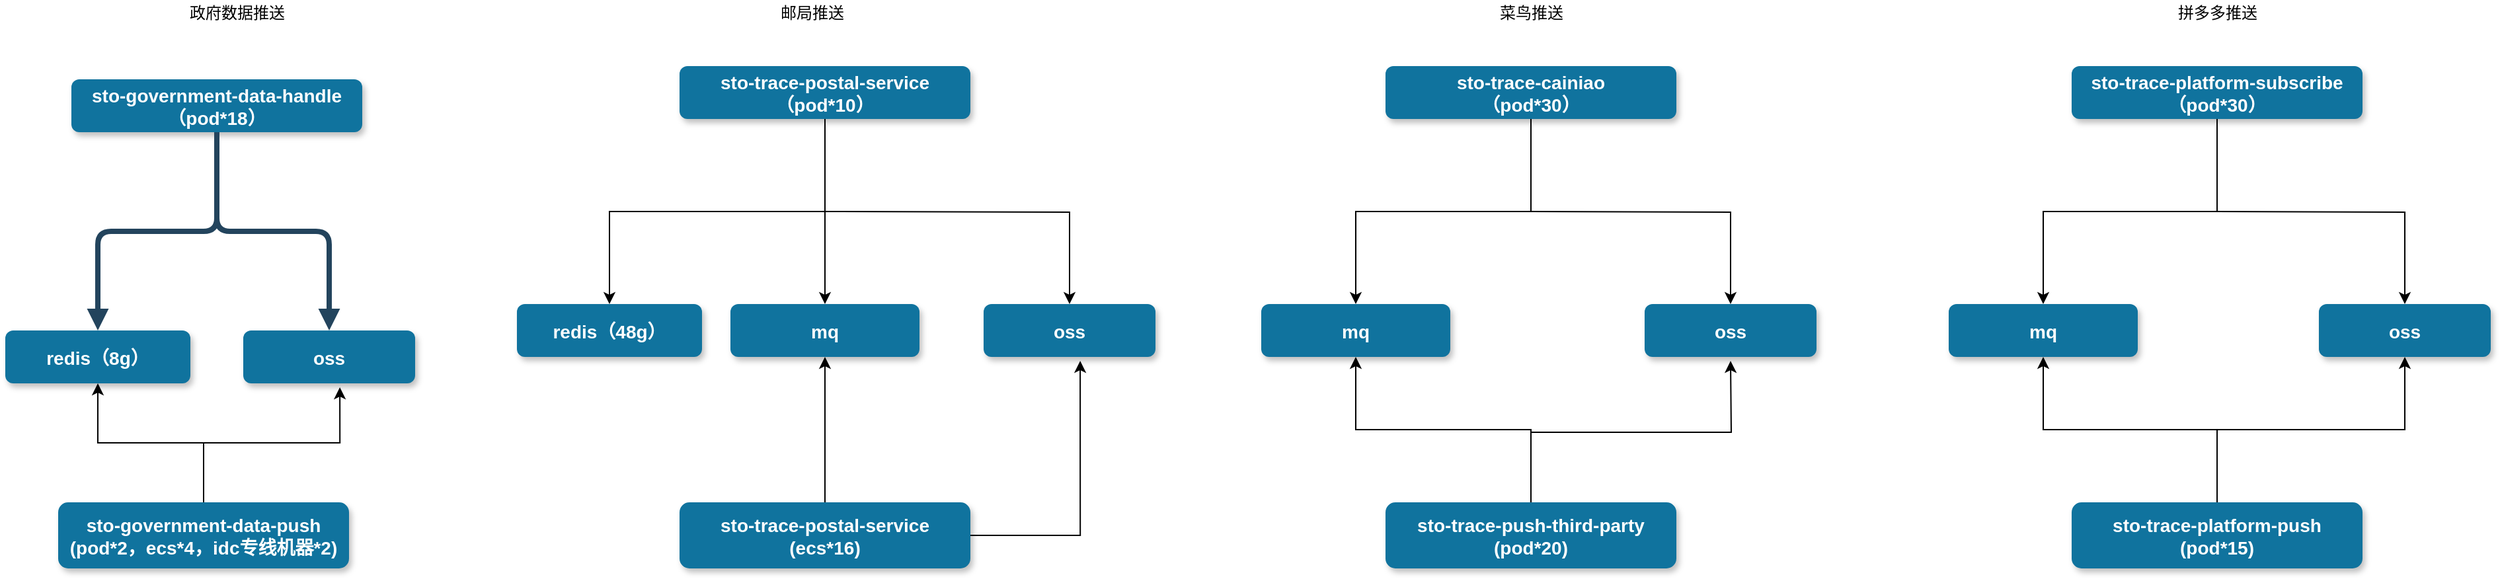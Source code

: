 <mxfile version="13.8.0" type="github">
  <diagram name="Page-1" id="97916047-d0de-89f5-080d-49f4d83e522f">
    <mxGraphModel dx="1422" dy="762" grid="1" gridSize="10" guides="1" tooltips="1" connect="1" arrows="1" fold="1" page="1" pageScale="1.5" pageWidth="1169" pageHeight="827" background="#ffffff" math="0" shadow="0">
      <root>
        <mxCell id="0" />
        <mxCell id="1" parent="0" />
        <mxCell id="o6PUME0kN3w2c6MuNLLT-68" value="" style="edgeStyle=orthogonalEdgeStyle;rounded=0;orthogonalLoop=1;jettySize=auto;html=1;entryX=0.5;entryY=0;entryDx=0;entryDy=0;" edge="1" parent="1" source="2" target="o6PUME0kN3w2c6MuNLLT-67">
          <mxGeometry relative="1" as="geometry" />
        </mxCell>
        <mxCell id="2" value="sto-trace-postal-service&#xa;（pod*10）" style="rounded=1;fillColor=#10739E;strokeColor=none;shadow=1;gradientColor=none;fontStyle=1;fontColor=#FFFFFF;fontSize=14;" parent="1" vertex="1">
          <mxGeometry x="860" y="180" width="220" height="40" as="geometry" />
        </mxCell>
        <mxCell id="3" value="oss" style="rounded=1;fillColor=#10739E;strokeColor=none;shadow=1;gradientColor=none;fontStyle=1;fontColor=#FFFFFF;fontSize=14;" parent="1" vertex="1">
          <mxGeometry x="1090" y="360" width="130" height="40" as="geometry" />
        </mxCell>
        <mxCell id="PI8aZwKPxQTK2stiqgzw-55" value="redis（48g）" style="rounded=1;fillColor=#10739E;strokeColor=none;shadow=1;gradientColor=none;fontStyle=1;fontColor=#FFFFFF;fontSize=14;" parent="1" vertex="1">
          <mxGeometry x="737" y="360" width="140" height="40" as="geometry" />
        </mxCell>
        <mxCell id="PI8aZwKPxQTK2stiqgzw-59" style="edgeStyle=orthogonalEdgeStyle;rounded=0;orthogonalLoop=1;jettySize=auto;html=1;entryX=0.5;entryY=1;entryDx=0;entryDy=0;exitX=0.5;exitY=0;exitDx=0;exitDy=0;" parent="1" source="PI8aZwKPxQTK2stiqgzw-58" target="o6PUME0kN3w2c6MuNLLT-67" edge="1">
          <mxGeometry relative="1" as="geometry" />
        </mxCell>
        <mxCell id="PI8aZwKPxQTK2stiqgzw-60" style="edgeStyle=orthogonalEdgeStyle;rounded=0;orthogonalLoop=1;jettySize=auto;html=1;entryX=0.562;entryY=1.075;entryDx=0;entryDy=0;entryPerimeter=0;" parent="1" source="PI8aZwKPxQTK2stiqgzw-58" target="3" edge="1">
          <mxGeometry relative="1" as="geometry" />
        </mxCell>
        <mxCell id="PI8aZwKPxQTK2stiqgzw-58" value="sto-trace-postal-service&#xa;(ecs*16)" style="rounded=1;fillColor=#10739E;strokeColor=none;shadow=1;gradientColor=none;fontStyle=1;fontColor=#FFFFFF;fontSize=14;" parent="1" vertex="1">
          <mxGeometry x="860" y="510" width="220" height="50" as="geometry" />
        </mxCell>
        <mxCell id="o6PUME0kN3w2c6MuNLLT-39" value="&lt;span style=&quot;color: rgba(0 , 0 , 0 , 0) ; font-family: monospace ; font-size: 0px&quot;&gt;%3CmxGraphModel%3E%3Croot%3E%3CmxCell%20id%3D%220%22%2F%3E%3CmxCell%20id%3D%221%22%20parent%3D%220%22%2F%3E%3CmxCell%20id%3D%222%22%20value%3D%22sto-government-data-handle%26%2310%3B%EF%BC%88pod*18%EF%BC%89%22%20style%3D%22rounded%3D1%3BfillColor%3D%2310739E%3BstrokeColor%3Dnone%3Bshadow%3D1%3BgradientColor%3Dnone%3BfontStyle%3D1%3BfontColor%3D%23FFFFFF%3BfontSize%3D14%3B%22%20vertex%3D%221%22%20parent%3D%221%22%3E%3CmxGeometry%20x%3D%22380%22%20y%3D%22170%22%20width%3D%22220%22%20height%3D%2240%22%20as%3D%22geometry%22%2F%3E%3C%2FmxCell%3E%3CmxCell%20id%3D%223%22%20value%3D%22oss%22%20style%3D%22rounded%3D1%3BfillColor%3D%2310739E%3BstrokeColor%3Dnone%3Bshadow%3D1%3BgradientColor%3Dnone%3BfontStyle%3D1%3BfontColor%3D%23FFFFFF%3BfontSize%3D14%3B%22%20vertex%3D%221%22%20parent%3D%221%22%3E%3CmxGeometry%20x%3D%22510%22%20y%3D%22360%22%20width%3D%22130%22%20height%3D%2240%22%20as%3D%22geometry%22%2F%3E%3C%2FmxCell%3E%3CmxCell%20id%3D%224%22%20value%3D%22%22%20style%3D%22edgeStyle%3DelbowEdgeStyle%3Belbow%3Dvertical%3BstrokeWidth%3D4%3BendArrow%3Dblock%3BendFill%3D1%3BfontStyle%3D1%3BstrokeColor%3D%2323445D%3B%22%20edge%3D%221%22%20source%3D%222%22%20target%3D%223%22%20parent%3D%221%22%3E%3CmxGeometry%20x%3D%2222%22%20y%3D%22165.5%22%20width%3D%22100%22%20height%3D%22100%22%20as%3D%22geometry%22%3E%3CmxPoint%20x%3D%2222%22%20y%3D%22265.5%22%20as%3D%22sourcePoint%22%2F%3E%3CmxPoint%20x%3D%22122%22%20y%3D%22165.5%22%20as%3D%22targetPoint%22%2F%3E%3C%2FmxGeometry%3E%3C%2FmxCell%3E%3CmxCell%20id%3D%225%22%20value%3D%22redis%EF%BC%888g%EF%BC%89%22%20style%3D%22rounded%3D1%3BfillColor%3D%2310739E%3BstrokeColor%3Dnone%3Bshadow%3D1%3BgradientColor%3Dnone%3BfontStyle%3D1%3BfontColor%3D%23FFFFFF%3BfontSize%3D14%3B%22%20vertex%3D%221%22%20parent%3D%221%22%3E%3CmxGeometry%20x%3D%22330%22%20y%3D%22360%22%20width%3D%22140%22%20height%3D%2240%22%20as%3D%22geometry%22%2F%3E%3C%2FmxCell%3E%3CmxCell%20id%3D%226%22%20value%3D%22%22%20style%3D%22edgeStyle%3DelbowEdgeStyle%3Belbow%3Dvertical%3BstrokeWidth%3D4%3BendArrow%3Dblock%3BendFill%3D1%3BfontStyle%3D1%3BstrokeColor%3D%2323445D%3BentryX%3D0.5%3BentryY%3D0%3BentryDx%3D0%3BentryDy%3D0%3BexitX%3D0.5%3BexitY%3D1%3BexitDx%3D0%3BexitDy%3D0%3B%22%20edge%3D%221%22%20source%3D%222%22%20target%3D%225%22%20parent%3D%221%22%3E%3CmxGeometry%20x%3D%2232%22%20y%3D%22175.5%22%20width%3D%22100%22%20height%3D%22100%22%20as%3D%22geometry%22%3E%3CmxPoint%20x%3D%22510%22%20y%3D%22190%22%20as%3D%22sourcePoint%22%2F%3E%3CmxPoint%20x%3D%22590%22%20y%3D%22370%22%20as%3D%22targetPoint%22%2F%3E%3C%2FmxGeometry%3E%3C%2FmxCell%3E%3CmxCell%20id%3D%227%22%20style%3D%22edgeStyle%3DorthogonalEdgeStyle%3Brounded%3D0%3BorthogonalLoop%3D1%3BjettySize%3Dauto%3Bhtml%3D1%3BentryX%3D0.5%3BentryY%3D1%3BentryDx%3D0%3BentryDy%3D0%3BexitX%3D0.5%3BexitY%3D0%3BexitDx%3D0%3BexitDy%3D0%3B%22%20edge%3D%221%22%20source%3D%229%22%20target%3D%225%22%20parent%3D%221%22%3E%3CmxGeometry%20relative%3D%221%22%20as%3D%22geometry%22%2F%3E%3C%2FmxCell%3E%3CmxCell%20id%3D%228%22%20style%3D%22edgeStyle%3DorthogonalEdgeStyle%3Brounded%3D0%3BorthogonalLoop%3D1%3BjettySize%3Dauto%3Bhtml%3D1%3BentryX%3D0.562%3BentryY%3D1.075%3BentryDx%3D0%3BentryDy%3D0%3BentryPerimeter%3D0%3B%22%20edge%3D%221%22%20source%3D%229%22%20target%3D%223%22%20parent%3D%221%22%3E%3CmxGeometry%20relative%3D%221%22%20as%3D%22geometry%22%2F%3E%3C%2FmxCell%3E%3CmxCell%20id%3D%229%22%20value%3D%22sto-government-data-push%26%2310%3B(pod*2%2Cecs*6)%22%20style%3D%22rounded%3D1%3BfillColor%3D%2310739E%3BstrokeColor%3Dnone%3Bshadow%3D1%3BgradientColor%3Dnone%3BfontStyle%3D1%3BfontColor%3D%23FFFFFF%3BfontSize%3D14%3B%22%20vertex%3D%221%22%20parent%3D%221%22%3E%3CmxGeometry%20x%3D%22370%22%20y%3D%22490%22%20width%3D%22220%22%20height%3D%2250%22%20as%3D%22geometry%22%2F%3E%3C%2FmxCell%3E%3CmxCell%20id%3D%2210%22%20value%3D%22%E6%94%BF%E5%BA%9C%E6%95%B0%E6%8D%AE%E6%8E%A8%E9%80%81%22%20style%3D%22rounded%3D0%3BwhiteSpace%3Dwrap%3Bhtml%3D1%3B%22%20vertex%3D%221%22%20parent%3D%221%22%3E%3CmxGeometry%20x%3D%22440%22%20y%3D%2290%22%20width%3D%22120%22%20height%3D%2260%22%20as%3D%22geometry%22%2F%3E%3C%2FmxCell%3E%3C%2Froot%3E%3C%2FmxGraphModel%3E&lt;/span&gt;" style="text;html=1;align=center;verticalAlign=middle;resizable=0;points=[];autosize=1;" vertex="1" parent="1">
          <mxGeometry x="870" y="180" width="20" height="20" as="geometry" />
        </mxCell>
        <mxCell id="o6PUME0kN3w2c6MuNLLT-40" value="政府数据推送" style="text;html=1;align=center;verticalAlign=middle;resizable=0;points=[];autosize=1;" vertex="1" parent="1">
          <mxGeometry x="480" y="130" width="90" height="20" as="geometry" />
        </mxCell>
        <mxCell id="o6PUME0kN3w2c6MuNLLT-41" value="&lt;span style=&quot;color: rgba(0 , 0 , 0 , 0) ; font-family: monospace ; font-size: 0px&quot;&gt;%3CmxGraphModel%3E%3Croot%3E%3CmxCell%20id%3D%220%22%2F%3E%3CmxCell%20id%3D%221%22%20parent%3D%220%22%2F%3E%3CmxCell%20id%3D%222%22%20value%3D%22sto-government-data-handle%26%2310%3B%EF%BC%88pod*18%EF%BC%89%22%20style%3D%22rounded%3D1%3BfillColor%3D%2310739E%3BstrokeColor%3Dnone%3Bshadow%3D1%3BgradientColor%3Dnone%3BfontStyle%3D1%3BfontColor%3D%23FFFFFF%3BfontSize%3D14%3B%22%20vertex%3D%221%22%20parent%3D%221%22%3E%3CmxGeometry%20x%3D%22380%22%20y%3D%22170%22%20width%3D%22220%22%20height%3D%2240%22%20as%3D%22geometry%22%2F%3E%3C%2FmxCell%3E%3CmxCell%20id%3D%223%22%20value%3D%22oss%22%20style%3D%22rounded%3D1%3BfillColor%3D%2310739E%3BstrokeColor%3Dnone%3Bshadow%3D1%3BgradientColor%3Dnone%3BfontStyle%3D1%3BfontColor%3D%23FFFFFF%3BfontSize%3D14%3B%22%20vertex%3D%221%22%20parent%3D%221%22%3E%3CmxGeometry%20x%3D%22510%22%20y%3D%22360%22%20width%3D%22130%22%20height%3D%2240%22%20as%3D%22geometry%22%2F%3E%3C%2FmxCell%3E%3CmxCell%20id%3D%224%22%20value%3D%22%22%20style%3D%22edgeStyle%3DelbowEdgeStyle%3Belbow%3Dvertical%3BstrokeWidth%3D4%3BendArrow%3Dblock%3BendFill%3D1%3BfontStyle%3D1%3BstrokeColor%3D%2323445D%3B%22%20edge%3D%221%22%20source%3D%222%22%20target%3D%223%22%20parent%3D%221%22%3E%3CmxGeometry%20x%3D%2222%22%20y%3D%22165.5%22%20width%3D%22100%22%20height%3D%22100%22%20as%3D%22geometry%22%3E%3CmxPoint%20x%3D%2222%22%20y%3D%22265.5%22%20as%3D%22sourcePoint%22%2F%3E%3CmxPoint%20x%3D%22122%22%20y%3D%22165.5%22%20as%3D%22targetPoint%22%2F%3E%3C%2FmxGeometry%3E%3C%2FmxCell%3E%3CmxCell%20id%3D%225%22%20value%3D%22redis%EF%BC%888g%EF%BC%89%22%20style%3D%22rounded%3D1%3BfillColor%3D%2310739E%3BstrokeColor%3Dnone%3Bshadow%3D1%3BgradientColor%3Dnone%3BfontStyle%3D1%3BfontColor%3D%23FFFFFF%3BfontSize%3D14%3B%22%20vertex%3D%221%22%20parent%3D%221%22%3E%3CmxGeometry%20x%3D%22330%22%20y%3D%22360%22%20width%3D%22140%22%20height%3D%2240%22%20as%3D%22geometry%22%2F%3E%3C%2FmxCell%3E%3CmxCell%20id%3D%226%22%20value%3D%22%22%20style%3D%22edgeStyle%3DelbowEdgeStyle%3Belbow%3Dvertical%3BstrokeWidth%3D4%3BendArrow%3Dblock%3BendFill%3D1%3BfontStyle%3D1%3BstrokeColor%3D%2323445D%3BentryX%3D0.5%3BentryY%3D0%3BentryDx%3D0%3BentryDy%3D0%3BexitX%3D0.5%3BexitY%3D1%3BexitDx%3D0%3BexitDy%3D0%3B%22%20edge%3D%221%22%20source%3D%222%22%20target%3D%225%22%20parent%3D%221%22%3E%3CmxGeometry%20x%3D%2232%22%20y%3D%22175.5%22%20width%3D%22100%22%20height%3D%22100%22%20as%3D%22geometry%22%3E%3CmxPoint%20x%3D%22510%22%20y%3D%22190%22%20as%3D%22sourcePoint%22%2F%3E%3CmxPoint%20x%3D%22590%22%20y%3D%22370%22%20as%3D%22targetPoint%22%2F%3E%3C%2FmxGeometry%3E%3C%2FmxCell%3E%3CmxCell%20id%3D%227%22%20style%3D%22edgeStyle%3DorthogonalEdgeStyle%3Brounded%3D0%3BorthogonalLoop%3D1%3BjettySize%3Dauto%3Bhtml%3D1%3BentryX%3D0.5%3BentryY%3D1%3BentryDx%3D0%3BentryDy%3D0%3BexitX%3D0.5%3BexitY%3D0%3BexitDx%3D0%3BexitDy%3D0%3B%22%20edge%3D%221%22%20source%3D%229%22%20target%3D%225%22%20parent%3D%221%22%3E%3CmxGeometry%20relative%3D%221%22%20as%3D%22geometry%22%2F%3E%3C%2FmxCell%3E%3CmxCell%20id%3D%228%22%20style%3D%22edgeStyle%3DorthogonalEdgeStyle%3Brounded%3D0%3BorthogonalLoop%3D1%3BjettySize%3Dauto%3Bhtml%3D1%3BentryX%3D0.562%3BentryY%3D1.075%3BentryDx%3D0%3BentryDy%3D0%3BentryPerimeter%3D0%3B%22%20edge%3D%221%22%20source%3D%229%22%20target%3D%223%22%20parent%3D%221%22%3E%3CmxGeometry%20relative%3D%221%22%20as%3D%22geometry%22%2F%3E%3C%2FmxCell%3E%3CmxCell%20id%3D%229%22%20value%3D%22sto-government-data-push%26%2310%3B(pod*2%2Cecs*6)%22%20style%3D%22rounded%3D1%3BfillColor%3D%2310739E%3BstrokeColor%3Dnone%3Bshadow%3D1%3BgradientColor%3Dnone%3BfontStyle%3D1%3BfontColor%3D%23FFFFFF%3BfontSize%3D14%3B%22%20vertex%3D%221%22%20parent%3D%221%22%3E%3CmxGeometry%20x%3D%22370%22%20y%3D%22490%22%20width%3D%22220%22%20height%3D%2250%22%20as%3D%22geometry%22%2F%3E%3C%2FmxCell%3E%3CmxCell%20id%3D%2210%22%20value%3D%22%E6%94%BF%E5%BA%9C%E6%95%B0%E6%8D%AE%E6%8E%A8%E9%80%81%22%20style%3D%22rounded%3D0%3BwhiteSpace%3Dwrap%3Bhtml%3D1%3B%22%20vertex%3D%221%22%20parent%3D%221%22%3E%3CmxGeometry%20x%3D%22440%22%20y%3D%2290%22%20width%3D%22120%22%20height%3D%2260%22%20as%3D%22geometry%22%2F%3E%3C%2FmxCell%3E%3C%2Froot%3E%3C%2FmxGraphModel%3E&lt;/span&gt;" style="text;html=1;align=center;verticalAlign=middle;resizable=0;points=[];autosize=1;" vertex="1" parent="1">
          <mxGeometry x="970" y="220" width="20" height="20" as="geometry" />
        </mxCell>
        <mxCell id="o6PUME0kN3w2c6MuNLLT-51" value="sto-government-data-handle&#xa;（pod*18）" style="rounded=1;fillColor=#10739E;strokeColor=none;shadow=1;gradientColor=none;fontStyle=1;fontColor=#FFFFFF;fontSize=14;" vertex="1" parent="1">
          <mxGeometry x="400" y="190" width="220" height="40" as="geometry" />
        </mxCell>
        <mxCell id="o6PUME0kN3w2c6MuNLLT-52" value="oss" style="rounded=1;fillColor=#10739E;strokeColor=none;shadow=1;gradientColor=none;fontStyle=1;fontColor=#FFFFFF;fontSize=14;" vertex="1" parent="1">
          <mxGeometry x="530" y="380" width="130" height="40" as="geometry" />
        </mxCell>
        <mxCell id="o6PUME0kN3w2c6MuNLLT-53" value="" style="edgeStyle=elbowEdgeStyle;elbow=vertical;strokeWidth=4;endArrow=block;endFill=1;fontStyle=1;strokeColor=#23445D;" edge="1" parent="1" source="o6PUME0kN3w2c6MuNLLT-51" target="o6PUME0kN3w2c6MuNLLT-52">
          <mxGeometry x="42" y="185.5" width="100" height="100" as="geometry">
            <mxPoint x="42" y="285.5" as="sourcePoint" />
            <mxPoint x="142" y="185.5" as="targetPoint" />
          </mxGeometry>
        </mxCell>
        <mxCell id="o6PUME0kN3w2c6MuNLLT-54" value="redis（8g）" style="rounded=1;fillColor=#10739E;strokeColor=none;shadow=1;gradientColor=none;fontStyle=1;fontColor=#FFFFFF;fontSize=14;" vertex="1" parent="1">
          <mxGeometry x="350" y="380" width="140" height="40" as="geometry" />
        </mxCell>
        <mxCell id="o6PUME0kN3w2c6MuNLLT-55" value="" style="edgeStyle=elbowEdgeStyle;elbow=vertical;strokeWidth=4;endArrow=block;endFill=1;fontStyle=1;strokeColor=#23445D;entryX=0.5;entryY=0;entryDx=0;entryDy=0;exitX=0.5;exitY=1;exitDx=0;exitDy=0;" edge="1" parent="1" source="o6PUME0kN3w2c6MuNLLT-51" target="o6PUME0kN3w2c6MuNLLT-54">
          <mxGeometry x="52" y="195.5" width="100" height="100" as="geometry">
            <mxPoint x="530" y="210" as="sourcePoint" />
            <mxPoint x="610" y="390" as="targetPoint" />
          </mxGeometry>
        </mxCell>
        <mxCell id="o6PUME0kN3w2c6MuNLLT-56" style="edgeStyle=orthogonalEdgeStyle;rounded=0;orthogonalLoop=1;jettySize=auto;html=1;entryX=0.5;entryY=1;entryDx=0;entryDy=0;exitX=0.5;exitY=0;exitDx=0;exitDy=0;" edge="1" parent="1" source="o6PUME0kN3w2c6MuNLLT-58" target="o6PUME0kN3w2c6MuNLLT-54">
          <mxGeometry relative="1" as="geometry" />
        </mxCell>
        <mxCell id="o6PUME0kN3w2c6MuNLLT-57" style="edgeStyle=orthogonalEdgeStyle;rounded=0;orthogonalLoop=1;jettySize=auto;html=1;entryX=0.562;entryY=1.075;entryDx=0;entryDy=0;entryPerimeter=0;" edge="1" parent="1" source="o6PUME0kN3w2c6MuNLLT-58" target="o6PUME0kN3w2c6MuNLLT-52">
          <mxGeometry relative="1" as="geometry" />
        </mxCell>
        <mxCell id="o6PUME0kN3w2c6MuNLLT-58" value="sto-government-data-push&#xa;(pod*2，ecs*4，idc专线机器*2)" style="rounded=1;fillColor=#10739E;strokeColor=none;shadow=1;gradientColor=none;fontStyle=1;fontColor=#FFFFFF;fontSize=14;" vertex="1" parent="1">
          <mxGeometry x="390" y="510" width="220" height="50" as="geometry" />
        </mxCell>
        <mxCell id="o6PUME0kN3w2c6MuNLLT-61" value="&lt;span style=&quot;color: rgba(0 , 0 , 0 , 0) ; font-family: monospace ; font-size: 0px&quot;&gt;%3CmxGraphModel%3E%3Croot%3E%3CmxCell%20id%3D%220%22%2F%3E%3CmxCell%20id%3D%221%22%20parent%3D%220%22%2F%3E%3CmxCell%20id%3D%222%22%20value%3D%22%E6%94%BF%E5%BA%9C%E6%95%B0%E6%8D%AE%E6%8E%A8%E9%80%81%22%20style%3D%22text%3Bhtml%3D1%3Balign%3Dcenter%3BverticalAlign%3Dmiddle%3Bresizable%3D0%3Bpoints%3D%5B%5D%3Bautosize%3D1%3B%22%20vertex%3D%221%22%20parent%3D%221%22%3E%3CmxGeometry%20x%3D%22915%22%20y%3D%22130%22%20width%3D%2290%22%20height%3D%2220%22%20as%3D%22geometry%22%2F%3E%3C%2FmxCell%3E%3C%2Froot%3E%3C%2FmxGraphModel%3E&lt;/span&gt;" style="text;html=1;align=center;verticalAlign=middle;resizable=0;points=[];autosize=1;" vertex="1" parent="1">
          <mxGeometry x="460" y="140" width="20" height="20" as="geometry" />
        </mxCell>
        <mxCell id="o6PUME0kN3w2c6MuNLLT-62" value="邮局推送" style="text;html=1;align=center;verticalAlign=middle;resizable=0;points=[];autosize=1;" vertex="1" parent="1">
          <mxGeometry x="930" y="130" width="60" height="20" as="geometry" />
        </mxCell>
        <mxCell id="o6PUME0kN3w2c6MuNLLT-67" value="mq" style="rounded=1;fillColor=#10739E;strokeColor=none;shadow=1;gradientColor=none;fontStyle=1;fontColor=#FFFFFF;fontSize=14;" vertex="1" parent="1">
          <mxGeometry x="898.5" y="360" width="143" height="40" as="geometry" />
        </mxCell>
        <mxCell id="o6PUME0kN3w2c6MuNLLT-70" value="" style="edgeStyle=orthogonalEdgeStyle;rounded=0;orthogonalLoop=1;jettySize=auto;html=1;entryX=0.5;entryY=0;entryDx=0;entryDy=0;exitX=0.5;exitY=1;exitDx=0;exitDy=0;" edge="1" parent="1" source="2" target="PI8aZwKPxQTK2stiqgzw-55">
          <mxGeometry relative="1" as="geometry">
            <mxPoint x="980" y="230" as="sourcePoint" />
            <mxPoint x="815.5" y="370" as="targetPoint" />
          </mxGeometry>
        </mxCell>
        <mxCell id="o6PUME0kN3w2c6MuNLLT-71" value="" style="edgeStyle=orthogonalEdgeStyle;rounded=0;orthogonalLoop=1;jettySize=auto;html=1;entryX=0.5;entryY=0;entryDx=0;entryDy=0;" edge="1" parent="1" target="3">
          <mxGeometry relative="1" as="geometry">
            <mxPoint x="970" y="290" as="sourcePoint" />
            <mxPoint x="825.5" y="380" as="targetPoint" />
          </mxGeometry>
        </mxCell>
        <mxCell id="o6PUME0kN3w2c6MuNLLT-73" value="" style="edgeStyle=orthogonalEdgeStyle;rounded=0;orthogonalLoop=1;jettySize=auto;html=1;entryX=0.5;entryY=0;entryDx=0;entryDy=0;" edge="1" parent="1" source="o6PUME0kN3w2c6MuNLLT-74" target="o6PUME0kN3w2c6MuNLLT-83">
          <mxGeometry relative="1" as="geometry" />
        </mxCell>
        <mxCell id="o6PUME0kN3w2c6MuNLLT-74" value="sto-trace-cainiao&#xa;（pod*30）" style="rounded=1;fillColor=#10739E;strokeColor=none;shadow=1;gradientColor=none;fontStyle=1;fontColor=#FFFFFF;fontSize=14;" vertex="1" parent="1">
          <mxGeometry x="1394" y="180" width="220" height="40" as="geometry" />
        </mxCell>
        <mxCell id="o6PUME0kN3w2c6MuNLLT-75" value="oss" style="rounded=1;fillColor=#10739E;strokeColor=none;shadow=1;gradientColor=none;fontStyle=1;fontColor=#FFFFFF;fontSize=14;" vertex="1" parent="1">
          <mxGeometry x="1590" y="360" width="130" height="40" as="geometry" />
        </mxCell>
        <mxCell id="o6PUME0kN3w2c6MuNLLT-77" style="edgeStyle=orthogonalEdgeStyle;rounded=0;orthogonalLoop=1;jettySize=auto;html=1;entryX=0.5;entryY=1;entryDx=0;entryDy=0;exitX=0.5;exitY=0;exitDx=0;exitDy=0;" edge="1" parent="1" source="o6PUME0kN3w2c6MuNLLT-79" target="o6PUME0kN3w2c6MuNLLT-83">
          <mxGeometry relative="1" as="geometry" />
        </mxCell>
        <mxCell id="o6PUME0kN3w2c6MuNLLT-78" style="edgeStyle=orthogonalEdgeStyle;rounded=0;orthogonalLoop=1;jettySize=auto;html=1;exitX=0.5;exitY=0;exitDx=0;exitDy=0;" edge="1" parent="1" source="o6PUME0kN3w2c6MuNLLT-79">
          <mxGeometry relative="1" as="geometry">
            <mxPoint x="1655" y="403" as="targetPoint" />
          </mxGeometry>
        </mxCell>
        <mxCell id="o6PUME0kN3w2c6MuNLLT-79" value="sto-trace-push-third-party&#xa;(pod*20)" style="rounded=1;fillColor=#10739E;strokeColor=none;shadow=1;gradientColor=none;fontStyle=1;fontColor=#FFFFFF;fontSize=14;" vertex="1" parent="1">
          <mxGeometry x="1394" y="510" width="220" height="50" as="geometry" />
        </mxCell>
        <mxCell id="o6PUME0kN3w2c6MuNLLT-80" value="&lt;span style=&quot;color: rgba(0 , 0 , 0 , 0) ; font-family: monospace ; font-size: 0px&quot;&gt;%3CmxGraphModel%3E%3Croot%3E%3CmxCell%20id%3D%220%22%2F%3E%3CmxCell%20id%3D%221%22%20parent%3D%220%22%2F%3E%3CmxCell%20id%3D%222%22%20value%3D%22sto-government-data-handle%26%2310%3B%EF%BC%88pod*18%EF%BC%89%22%20style%3D%22rounded%3D1%3BfillColor%3D%2310739E%3BstrokeColor%3Dnone%3Bshadow%3D1%3BgradientColor%3Dnone%3BfontStyle%3D1%3BfontColor%3D%23FFFFFF%3BfontSize%3D14%3B%22%20vertex%3D%221%22%20parent%3D%221%22%3E%3CmxGeometry%20x%3D%22380%22%20y%3D%22170%22%20width%3D%22220%22%20height%3D%2240%22%20as%3D%22geometry%22%2F%3E%3C%2FmxCell%3E%3CmxCell%20id%3D%223%22%20value%3D%22oss%22%20style%3D%22rounded%3D1%3BfillColor%3D%2310739E%3BstrokeColor%3Dnone%3Bshadow%3D1%3BgradientColor%3Dnone%3BfontStyle%3D1%3BfontColor%3D%23FFFFFF%3BfontSize%3D14%3B%22%20vertex%3D%221%22%20parent%3D%221%22%3E%3CmxGeometry%20x%3D%22510%22%20y%3D%22360%22%20width%3D%22130%22%20height%3D%2240%22%20as%3D%22geometry%22%2F%3E%3C%2FmxCell%3E%3CmxCell%20id%3D%224%22%20value%3D%22%22%20style%3D%22edgeStyle%3DelbowEdgeStyle%3Belbow%3Dvertical%3BstrokeWidth%3D4%3BendArrow%3Dblock%3BendFill%3D1%3BfontStyle%3D1%3BstrokeColor%3D%2323445D%3B%22%20edge%3D%221%22%20source%3D%222%22%20target%3D%223%22%20parent%3D%221%22%3E%3CmxGeometry%20x%3D%2222%22%20y%3D%22165.5%22%20width%3D%22100%22%20height%3D%22100%22%20as%3D%22geometry%22%3E%3CmxPoint%20x%3D%2222%22%20y%3D%22265.5%22%20as%3D%22sourcePoint%22%2F%3E%3CmxPoint%20x%3D%22122%22%20y%3D%22165.5%22%20as%3D%22targetPoint%22%2F%3E%3C%2FmxGeometry%3E%3C%2FmxCell%3E%3CmxCell%20id%3D%225%22%20value%3D%22redis%EF%BC%888g%EF%BC%89%22%20style%3D%22rounded%3D1%3BfillColor%3D%2310739E%3BstrokeColor%3Dnone%3Bshadow%3D1%3BgradientColor%3Dnone%3BfontStyle%3D1%3BfontColor%3D%23FFFFFF%3BfontSize%3D14%3B%22%20vertex%3D%221%22%20parent%3D%221%22%3E%3CmxGeometry%20x%3D%22330%22%20y%3D%22360%22%20width%3D%22140%22%20height%3D%2240%22%20as%3D%22geometry%22%2F%3E%3C%2FmxCell%3E%3CmxCell%20id%3D%226%22%20value%3D%22%22%20style%3D%22edgeStyle%3DelbowEdgeStyle%3Belbow%3Dvertical%3BstrokeWidth%3D4%3BendArrow%3Dblock%3BendFill%3D1%3BfontStyle%3D1%3BstrokeColor%3D%2323445D%3BentryX%3D0.5%3BentryY%3D0%3BentryDx%3D0%3BentryDy%3D0%3BexitX%3D0.5%3BexitY%3D1%3BexitDx%3D0%3BexitDy%3D0%3B%22%20edge%3D%221%22%20source%3D%222%22%20target%3D%225%22%20parent%3D%221%22%3E%3CmxGeometry%20x%3D%2232%22%20y%3D%22175.5%22%20width%3D%22100%22%20height%3D%22100%22%20as%3D%22geometry%22%3E%3CmxPoint%20x%3D%22510%22%20y%3D%22190%22%20as%3D%22sourcePoint%22%2F%3E%3CmxPoint%20x%3D%22590%22%20y%3D%22370%22%20as%3D%22targetPoint%22%2F%3E%3C%2FmxGeometry%3E%3C%2FmxCell%3E%3CmxCell%20id%3D%227%22%20style%3D%22edgeStyle%3DorthogonalEdgeStyle%3Brounded%3D0%3BorthogonalLoop%3D1%3BjettySize%3Dauto%3Bhtml%3D1%3BentryX%3D0.5%3BentryY%3D1%3BentryDx%3D0%3BentryDy%3D0%3BexitX%3D0.5%3BexitY%3D0%3BexitDx%3D0%3BexitDy%3D0%3B%22%20edge%3D%221%22%20source%3D%229%22%20target%3D%225%22%20parent%3D%221%22%3E%3CmxGeometry%20relative%3D%221%22%20as%3D%22geometry%22%2F%3E%3C%2FmxCell%3E%3CmxCell%20id%3D%228%22%20style%3D%22edgeStyle%3DorthogonalEdgeStyle%3Brounded%3D0%3BorthogonalLoop%3D1%3BjettySize%3Dauto%3Bhtml%3D1%3BentryX%3D0.562%3BentryY%3D1.075%3BentryDx%3D0%3BentryDy%3D0%3BentryPerimeter%3D0%3B%22%20edge%3D%221%22%20source%3D%229%22%20target%3D%223%22%20parent%3D%221%22%3E%3CmxGeometry%20relative%3D%221%22%20as%3D%22geometry%22%2F%3E%3C%2FmxCell%3E%3CmxCell%20id%3D%229%22%20value%3D%22sto-government-data-push%26%2310%3B(pod*2%2Cecs*6)%22%20style%3D%22rounded%3D1%3BfillColor%3D%2310739E%3BstrokeColor%3Dnone%3Bshadow%3D1%3BgradientColor%3Dnone%3BfontStyle%3D1%3BfontColor%3D%23FFFFFF%3BfontSize%3D14%3B%22%20vertex%3D%221%22%20parent%3D%221%22%3E%3CmxGeometry%20x%3D%22370%22%20y%3D%22490%22%20width%3D%22220%22%20height%3D%2250%22%20as%3D%22geometry%22%2F%3E%3C%2FmxCell%3E%3CmxCell%20id%3D%2210%22%20value%3D%22%E6%94%BF%E5%BA%9C%E6%95%B0%E6%8D%AE%E6%8E%A8%E9%80%81%22%20style%3D%22rounded%3D0%3BwhiteSpace%3Dwrap%3Bhtml%3D1%3B%22%20vertex%3D%221%22%20parent%3D%221%22%3E%3CmxGeometry%20x%3D%22440%22%20y%3D%2290%22%20width%3D%22120%22%20height%3D%2260%22%20as%3D%22geometry%22%2F%3E%3C%2FmxCell%3E%3C%2Froot%3E%3C%2FmxGraphModel%3E&lt;/span&gt;" style="text;html=1;align=center;verticalAlign=middle;resizable=0;points=[];autosize=1;" vertex="1" parent="1">
          <mxGeometry x="1404" y="180" width="20" height="20" as="geometry" />
        </mxCell>
        <mxCell id="o6PUME0kN3w2c6MuNLLT-81" value="&lt;span style=&quot;color: rgba(0 , 0 , 0 , 0) ; font-family: monospace ; font-size: 0px&quot;&gt;%3CmxGraphModel%3E%3Croot%3E%3CmxCell%20id%3D%220%22%2F%3E%3CmxCell%20id%3D%221%22%20parent%3D%220%22%2F%3E%3CmxCell%20id%3D%222%22%20value%3D%22sto-government-data-handle%26%2310%3B%EF%BC%88pod*18%EF%BC%89%22%20style%3D%22rounded%3D1%3BfillColor%3D%2310739E%3BstrokeColor%3Dnone%3Bshadow%3D1%3BgradientColor%3Dnone%3BfontStyle%3D1%3BfontColor%3D%23FFFFFF%3BfontSize%3D14%3B%22%20vertex%3D%221%22%20parent%3D%221%22%3E%3CmxGeometry%20x%3D%22380%22%20y%3D%22170%22%20width%3D%22220%22%20height%3D%2240%22%20as%3D%22geometry%22%2F%3E%3C%2FmxCell%3E%3CmxCell%20id%3D%223%22%20value%3D%22oss%22%20style%3D%22rounded%3D1%3BfillColor%3D%2310739E%3BstrokeColor%3Dnone%3Bshadow%3D1%3BgradientColor%3Dnone%3BfontStyle%3D1%3BfontColor%3D%23FFFFFF%3BfontSize%3D14%3B%22%20vertex%3D%221%22%20parent%3D%221%22%3E%3CmxGeometry%20x%3D%22510%22%20y%3D%22360%22%20width%3D%22130%22%20height%3D%2240%22%20as%3D%22geometry%22%2F%3E%3C%2FmxCell%3E%3CmxCell%20id%3D%224%22%20value%3D%22%22%20style%3D%22edgeStyle%3DelbowEdgeStyle%3Belbow%3Dvertical%3BstrokeWidth%3D4%3BendArrow%3Dblock%3BendFill%3D1%3BfontStyle%3D1%3BstrokeColor%3D%2323445D%3B%22%20edge%3D%221%22%20source%3D%222%22%20target%3D%223%22%20parent%3D%221%22%3E%3CmxGeometry%20x%3D%2222%22%20y%3D%22165.5%22%20width%3D%22100%22%20height%3D%22100%22%20as%3D%22geometry%22%3E%3CmxPoint%20x%3D%2222%22%20y%3D%22265.5%22%20as%3D%22sourcePoint%22%2F%3E%3CmxPoint%20x%3D%22122%22%20y%3D%22165.5%22%20as%3D%22targetPoint%22%2F%3E%3C%2FmxGeometry%3E%3C%2FmxCell%3E%3CmxCell%20id%3D%225%22%20value%3D%22redis%EF%BC%888g%EF%BC%89%22%20style%3D%22rounded%3D1%3BfillColor%3D%2310739E%3BstrokeColor%3Dnone%3Bshadow%3D1%3BgradientColor%3Dnone%3BfontStyle%3D1%3BfontColor%3D%23FFFFFF%3BfontSize%3D14%3B%22%20vertex%3D%221%22%20parent%3D%221%22%3E%3CmxGeometry%20x%3D%22330%22%20y%3D%22360%22%20width%3D%22140%22%20height%3D%2240%22%20as%3D%22geometry%22%2F%3E%3C%2FmxCell%3E%3CmxCell%20id%3D%226%22%20value%3D%22%22%20style%3D%22edgeStyle%3DelbowEdgeStyle%3Belbow%3Dvertical%3BstrokeWidth%3D4%3BendArrow%3Dblock%3BendFill%3D1%3BfontStyle%3D1%3BstrokeColor%3D%2323445D%3BentryX%3D0.5%3BentryY%3D0%3BentryDx%3D0%3BentryDy%3D0%3BexitX%3D0.5%3BexitY%3D1%3BexitDx%3D0%3BexitDy%3D0%3B%22%20edge%3D%221%22%20source%3D%222%22%20target%3D%225%22%20parent%3D%221%22%3E%3CmxGeometry%20x%3D%2232%22%20y%3D%22175.5%22%20width%3D%22100%22%20height%3D%22100%22%20as%3D%22geometry%22%3E%3CmxPoint%20x%3D%22510%22%20y%3D%22190%22%20as%3D%22sourcePoint%22%2F%3E%3CmxPoint%20x%3D%22590%22%20y%3D%22370%22%20as%3D%22targetPoint%22%2F%3E%3C%2FmxGeometry%3E%3C%2FmxCell%3E%3CmxCell%20id%3D%227%22%20style%3D%22edgeStyle%3DorthogonalEdgeStyle%3Brounded%3D0%3BorthogonalLoop%3D1%3BjettySize%3Dauto%3Bhtml%3D1%3BentryX%3D0.5%3BentryY%3D1%3BentryDx%3D0%3BentryDy%3D0%3BexitX%3D0.5%3BexitY%3D0%3BexitDx%3D0%3BexitDy%3D0%3B%22%20edge%3D%221%22%20source%3D%229%22%20target%3D%225%22%20parent%3D%221%22%3E%3CmxGeometry%20relative%3D%221%22%20as%3D%22geometry%22%2F%3E%3C%2FmxCell%3E%3CmxCell%20id%3D%228%22%20style%3D%22edgeStyle%3DorthogonalEdgeStyle%3Brounded%3D0%3BorthogonalLoop%3D1%3BjettySize%3Dauto%3Bhtml%3D1%3BentryX%3D0.562%3BentryY%3D1.075%3BentryDx%3D0%3BentryDy%3D0%3BentryPerimeter%3D0%3B%22%20edge%3D%221%22%20source%3D%229%22%20target%3D%223%22%20parent%3D%221%22%3E%3CmxGeometry%20relative%3D%221%22%20as%3D%22geometry%22%2F%3E%3C%2FmxCell%3E%3CmxCell%20id%3D%229%22%20value%3D%22sto-government-data-push%26%2310%3B(pod*2%2Cecs*6)%22%20style%3D%22rounded%3D1%3BfillColor%3D%2310739E%3BstrokeColor%3Dnone%3Bshadow%3D1%3BgradientColor%3Dnone%3BfontStyle%3D1%3BfontColor%3D%23FFFFFF%3BfontSize%3D14%3B%22%20vertex%3D%221%22%20parent%3D%221%22%3E%3CmxGeometry%20x%3D%22370%22%20y%3D%22490%22%20width%3D%22220%22%20height%3D%2250%22%20as%3D%22geometry%22%2F%3E%3C%2FmxCell%3E%3CmxCell%20id%3D%2210%22%20value%3D%22%E6%94%BF%E5%BA%9C%E6%95%B0%E6%8D%AE%E6%8E%A8%E9%80%81%22%20style%3D%22rounded%3D0%3BwhiteSpace%3Dwrap%3Bhtml%3D1%3B%22%20vertex%3D%221%22%20parent%3D%221%22%3E%3CmxGeometry%20x%3D%22440%22%20y%3D%2290%22%20width%3D%22120%22%20height%3D%2260%22%20as%3D%22geometry%22%2F%3E%3C%2FmxCell%3E%3C%2Froot%3E%3C%2FmxGraphModel%3E&lt;/span&gt;" style="text;html=1;align=center;verticalAlign=middle;resizable=0;points=[];autosize=1;" vertex="1" parent="1">
          <mxGeometry x="1504" y="220" width="20" height="20" as="geometry" />
        </mxCell>
        <mxCell id="o6PUME0kN3w2c6MuNLLT-82" value="菜鸟推送" style="text;html=1;align=center;verticalAlign=middle;resizable=0;points=[];autosize=1;" vertex="1" parent="1">
          <mxGeometry x="1474" y="130" width="60" height="20" as="geometry" />
        </mxCell>
        <mxCell id="o6PUME0kN3w2c6MuNLLT-83" value="mq" style="rounded=1;fillColor=#10739E;strokeColor=none;shadow=1;gradientColor=none;fontStyle=1;fontColor=#FFFFFF;fontSize=14;" vertex="1" parent="1">
          <mxGeometry x="1300" y="360" width="143" height="40" as="geometry" />
        </mxCell>
        <mxCell id="o6PUME0kN3w2c6MuNLLT-85" value="" style="edgeStyle=orthogonalEdgeStyle;rounded=0;orthogonalLoop=1;jettySize=auto;html=1;entryX=0.5;entryY=0;entryDx=0;entryDy=0;" edge="1" parent="1" target="o6PUME0kN3w2c6MuNLLT-75">
          <mxGeometry relative="1" as="geometry">
            <mxPoint x="1504" y="290" as="sourcePoint" />
            <mxPoint x="1359.5" y="380" as="targetPoint" />
          </mxGeometry>
        </mxCell>
        <mxCell id="o6PUME0kN3w2c6MuNLLT-87" value="" style="edgeStyle=orthogonalEdgeStyle;rounded=0;orthogonalLoop=1;jettySize=auto;html=1;entryX=0.5;entryY=0;entryDx=0;entryDy=0;" edge="1" parent="1" source="o6PUME0kN3w2c6MuNLLT-88" target="o6PUME0kN3w2c6MuNLLT-97">
          <mxGeometry relative="1" as="geometry" />
        </mxCell>
        <mxCell id="o6PUME0kN3w2c6MuNLLT-88" value="sto-trace-platform-subscribe&#xa;（pod*30）" style="rounded=1;fillColor=#10739E;strokeColor=none;shadow=1;gradientColor=none;fontStyle=1;fontColor=#FFFFFF;fontSize=14;" vertex="1" parent="1">
          <mxGeometry x="1913" y="180" width="220" height="40" as="geometry" />
        </mxCell>
        <mxCell id="o6PUME0kN3w2c6MuNLLT-89" value="oss" style="rounded=1;fillColor=#10739E;strokeColor=none;shadow=1;gradientColor=none;fontStyle=1;fontColor=#FFFFFF;fontSize=14;" vertex="1" parent="1">
          <mxGeometry x="2100" y="360" width="130" height="40" as="geometry" />
        </mxCell>
        <mxCell id="o6PUME0kN3w2c6MuNLLT-91" style="edgeStyle=orthogonalEdgeStyle;rounded=0;orthogonalLoop=1;jettySize=auto;html=1;entryX=0.5;entryY=1;entryDx=0;entryDy=0;exitX=0.5;exitY=0;exitDx=0;exitDy=0;" edge="1" parent="1" source="o6PUME0kN3w2c6MuNLLT-93" target="o6PUME0kN3w2c6MuNLLT-97">
          <mxGeometry relative="1" as="geometry" />
        </mxCell>
        <mxCell id="o6PUME0kN3w2c6MuNLLT-92" style="edgeStyle=orthogonalEdgeStyle;rounded=0;orthogonalLoop=1;jettySize=auto;html=1;entryX=0.5;entryY=1;entryDx=0;entryDy=0;" edge="1" parent="1" source="o6PUME0kN3w2c6MuNLLT-93" target="o6PUME0kN3w2c6MuNLLT-89">
          <mxGeometry relative="1" as="geometry" />
        </mxCell>
        <mxCell id="o6PUME0kN3w2c6MuNLLT-93" value="sto-trace-platform-push&#xa;(pod*15)" style="rounded=1;fillColor=#10739E;strokeColor=none;shadow=1;gradientColor=none;fontStyle=1;fontColor=#FFFFFF;fontSize=14;" vertex="1" parent="1">
          <mxGeometry x="1913" y="510" width="220" height="50" as="geometry" />
        </mxCell>
        <mxCell id="o6PUME0kN3w2c6MuNLLT-94" value="&lt;span style=&quot;color: rgba(0 , 0 , 0 , 0) ; font-family: monospace ; font-size: 0px&quot;&gt;%3CmxGraphModel%3E%3Croot%3E%3CmxCell%20id%3D%220%22%2F%3E%3CmxCell%20id%3D%221%22%20parent%3D%220%22%2F%3E%3CmxCell%20id%3D%222%22%20value%3D%22sto-government-data-handle%26%2310%3B%EF%BC%88pod*18%EF%BC%89%22%20style%3D%22rounded%3D1%3BfillColor%3D%2310739E%3BstrokeColor%3Dnone%3Bshadow%3D1%3BgradientColor%3Dnone%3BfontStyle%3D1%3BfontColor%3D%23FFFFFF%3BfontSize%3D14%3B%22%20vertex%3D%221%22%20parent%3D%221%22%3E%3CmxGeometry%20x%3D%22380%22%20y%3D%22170%22%20width%3D%22220%22%20height%3D%2240%22%20as%3D%22geometry%22%2F%3E%3C%2FmxCell%3E%3CmxCell%20id%3D%223%22%20value%3D%22oss%22%20style%3D%22rounded%3D1%3BfillColor%3D%2310739E%3BstrokeColor%3Dnone%3Bshadow%3D1%3BgradientColor%3Dnone%3BfontStyle%3D1%3BfontColor%3D%23FFFFFF%3BfontSize%3D14%3B%22%20vertex%3D%221%22%20parent%3D%221%22%3E%3CmxGeometry%20x%3D%22510%22%20y%3D%22360%22%20width%3D%22130%22%20height%3D%2240%22%20as%3D%22geometry%22%2F%3E%3C%2FmxCell%3E%3CmxCell%20id%3D%224%22%20value%3D%22%22%20style%3D%22edgeStyle%3DelbowEdgeStyle%3Belbow%3Dvertical%3BstrokeWidth%3D4%3BendArrow%3Dblock%3BendFill%3D1%3BfontStyle%3D1%3BstrokeColor%3D%2323445D%3B%22%20edge%3D%221%22%20source%3D%222%22%20target%3D%223%22%20parent%3D%221%22%3E%3CmxGeometry%20x%3D%2222%22%20y%3D%22165.5%22%20width%3D%22100%22%20height%3D%22100%22%20as%3D%22geometry%22%3E%3CmxPoint%20x%3D%2222%22%20y%3D%22265.5%22%20as%3D%22sourcePoint%22%2F%3E%3CmxPoint%20x%3D%22122%22%20y%3D%22165.5%22%20as%3D%22targetPoint%22%2F%3E%3C%2FmxGeometry%3E%3C%2FmxCell%3E%3CmxCell%20id%3D%225%22%20value%3D%22redis%EF%BC%888g%EF%BC%89%22%20style%3D%22rounded%3D1%3BfillColor%3D%2310739E%3BstrokeColor%3Dnone%3Bshadow%3D1%3BgradientColor%3Dnone%3BfontStyle%3D1%3BfontColor%3D%23FFFFFF%3BfontSize%3D14%3B%22%20vertex%3D%221%22%20parent%3D%221%22%3E%3CmxGeometry%20x%3D%22330%22%20y%3D%22360%22%20width%3D%22140%22%20height%3D%2240%22%20as%3D%22geometry%22%2F%3E%3C%2FmxCell%3E%3CmxCell%20id%3D%226%22%20value%3D%22%22%20style%3D%22edgeStyle%3DelbowEdgeStyle%3Belbow%3Dvertical%3BstrokeWidth%3D4%3BendArrow%3Dblock%3BendFill%3D1%3BfontStyle%3D1%3BstrokeColor%3D%2323445D%3BentryX%3D0.5%3BentryY%3D0%3BentryDx%3D0%3BentryDy%3D0%3BexitX%3D0.5%3BexitY%3D1%3BexitDx%3D0%3BexitDy%3D0%3B%22%20edge%3D%221%22%20source%3D%222%22%20target%3D%225%22%20parent%3D%221%22%3E%3CmxGeometry%20x%3D%2232%22%20y%3D%22175.5%22%20width%3D%22100%22%20height%3D%22100%22%20as%3D%22geometry%22%3E%3CmxPoint%20x%3D%22510%22%20y%3D%22190%22%20as%3D%22sourcePoint%22%2F%3E%3CmxPoint%20x%3D%22590%22%20y%3D%22370%22%20as%3D%22targetPoint%22%2F%3E%3C%2FmxGeometry%3E%3C%2FmxCell%3E%3CmxCell%20id%3D%227%22%20style%3D%22edgeStyle%3DorthogonalEdgeStyle%3Brounded%3D0%3BorthogonalLoop%3D1%3BjettySize%3Dauto%3Bhtml%3D1%3BentryX%3D0.5%3BentryY%3D1%3BentryDx%3D0%3BentryDy%3D0%3BexitX%3D0.5%3BexitY%3D0%3BexitDx%3D0%3BexitDy%3D0%3B%22%20edge%3D%221%22%20source%3D%229%22%20target%3D%225%22%20parent%3D%221%22%3E%3CmxGeometry%20relative%3D%221%22%20as%3D%22geometry%22%2F%3E%3C%2FmxCell%3E%3CmxCell%20id%3D%228%22%20style%3D%22edgeStyle%3DorthogonalEdgeStyle%3Brounded%3D0%3BorthogonalLoop%3D1%3BjettySize%3Dauto%3Bhtml%3D1%3BentryX%3D0.562%3BentryY%3D1.075%3BentryDx%3D0%3BentryDy%3D0%3BentryPerimeter%3D0%3B%22%20edge%3D%221%22%20source%3D%229%22%20target%3D%223%22%20parent%3D%221%22%3E%3CmxGeometry%20relative%3D%221%22%20as%3D%22geometry%22%2F%3E%3C%2FmxCell%3E%3CmxCell%20id%3D%229%22%20value%3D%22sto-government-data-push%26%2310%3B(pod*2%2Cecs*6)%22%20style%3D%22rounded%3D1%3BfillColor%3D%2310739E%3BstrokeColor%3Dnone%3Bshadow%3D1%3BgradientColor%3Dnone%3BfontStyle%3D1%3BfontColor%3D%23FFFFFF%3BfontSize%3D14%3B%22%20vertex%3D%221%22%20parent%3D%221%22%3E%3CmxGeometry%20x%3D%22370%22%20y%3D%22490%22%20width%3D%22220%22%20height%3D%2250%22%20as%3D%22geometry%22%2F%3E%3C%2FmxCell%3E%3CmxCell%20id%3D%2210%22%20value%3D%22%E6%94%BF%E5%BA%9C%E6%95%B0%E6%8D%AE%E6%8E%A8%E9%80%81%22%20style%3D%22rounded%3D0%3BwhiteSpace%3Dwrap%3Bhtml%3D1%3B%22%20vertex%3D%221%22%20parent%3D%221%22%3E%3CmxGeometry%20x%3D%22440%22%20y%3D%2290%22%20width%3D%22120%22%20height%3D%2260%22%20as%3D%22geometry%22%2F%3E%3C%2FmxCell%3E%3C%2Froot%3E%3C%2FmxGraphModel%3E&lt;/span&gt;" style="text;html=1;align=center;verticalAlign=middle;resizable=0;points=[];autosize=1;" vertex="1" parent="1">
          <mxGeometry x="1923" y="180" width="20" height="20" as="geometry" />
        </mxCell>
        <mxCell id="o6PUME0kN3w2c6MuNLLT-95" value="&lt;span style=&quot;color: rgba(0 , 0 , 0 , 0) ; font-family: monospace ; font-size: 0px&quot;&gt;%3CmxGraphModel%3E%3Croot%3E%3CmxCell%20id%3D%220%22%2F%3E%3CmxCell%20id%3D%221%22%20parent%3D%220%22%2F%3E%3CmxCell%20id%3D%222%22%20value%3D%22sto-government-data-handle%26%2310%3B%EF%BC%88pod*18%EF%BC%89%22%20style%3D%22rounded%3D1%3BfillColor%3D%2310739E%3BstrokeColor%3Dnone%3Bshadow%3D1%3BgradientColor%3Dnone%3BfontStyle%3D1%3BfontColor%3D%23FFFFFF%3BfontSize%3D14%3B%22%20vertex%3D%221%22%20parent%3D%221%22%3E%3CmxGeometry%20x%3D%22380%22%20y%3D%22170%22%20width%3D%22220%22%20height%3D%2240%22%20as%3D%22geometry%22%2F%3E%3C%2FmxCell%3E%3CmxCell%20id%3D%223%22%20value%3D%22oss%22%20style%3D%22rounded%3D1%3BfillColor%3D%2310739E%3BstrokeColor%3Dnone%3Bshadow%3D1%3BgradientColor%3Dnone%3BfontStyle%3D1%3BfontColor%3D%23FFFFFF%3BfontSize%3D14%3B%22%20vertex%3D%221%22%20parent%3D%221%22%3E%3CmxGeometry%20x%3D%22510%22%20y%3D%22360%22%20width%3D%22130%22%20height%3D%2240%22%20as%3D%22geometry%22%2F%3E%3C%2FmxCell%3E%3CmxCell%20id%3D%224%22%20value%3D%22%22%20style%3D%22edgeStyle%3DelbowEdgeStyle%3Belbow%3Dvertical%3BstrokeWidth%3D4%3BendArrow%3Dblock%3BendFill%3D1%3BfontStyle%3D1%3BstrokeColor%3D%2323445D%3B%22%20edge%3D%221%22%20source%3D%222%22%20target%3D%223%22%20parent%3D%221%22%3E%3CmxGeometry%20x%3D%2222%22%20y%3D%22165.5%22%20width%3D%22100%22%20height%3D%22100%22%20as%3D%22geometry%22%3E%3CmxPoint%20x%3D%2222%22%20y%3D%22265.5%22%20as%3D%22sourcePoint%22%2F%3E%3CmxPoint%20x%3D%22122%22%20y%3D%22165.5%22%20as%3D%22targetPoint%22%2F%3E%3C%2FmxGeometry%3E%3C%2FmxCell%3E%3CmxCell%20id%3D%225%22%20value%3D%22redis%EF%BC%888g%EF%BC%89%22%20style%3D%22rounded%3D1%3BfillColor%3D%2310739E%3BstrokeColor%3Dnone%3Bshadow%3D1%3BgradientColor%3Dnone%3BfontStyle%3D1%3BfontColor%3D%23FFFFFF%3BfontSize%3D14%3B%22%20vertex%3D%221%22%20parent%3D%221%22%3E%3CmxGeometry%20x%3D%22330%22%20y%3D%22360%22%20width%3D%22140%22%20height%3D%2240%22%20as%3D%22geometry%22%2F%3E%3C%2FmxCell%3E%3CmxCell%20id%3D%226%22%20value%3D%22%22%20style%3D%22edgeStyle%3DelbowEdgeStyle%3Belbow%3Dvertical%3BstrokeWidth%3D4%3BendArrow%3Dblock%3BendFill%3D1%3BfontStyle%3D1%3BstrokeColor%3D%2323445D%3BentryX%3D0.5%3BentryY%3D0%3BentryDx%3D0%3BentryDy%3D0%3BexitX%3D0.5%3BexitY%3D1%3BexitDx%3D0%3BexitDy%3D0%3B%22%20edge%3D%221%22%20source%3D%222%22%20target%3D%225%22%20parent%3D%221%22%3E%3CmxGeometry%20x%3D%2232%22%20y%3D%22175.5%22%20width%3D%22100%22%20height%3D%22100%22%20as%3D%22geometry%22%3E%3CmxPoint%20x%3D%22510%22%20y%3D%22190%22%20as%3D%22sourcePoint%22%2F%3E%3CmxPoint%20x%3D%22590%22%20y%3D%22370%22%20as%3D%22targetPoint%22%2F%3E%3C%2FmxGeometry%3E%3C%2FmxCell%3E%3CmxCell%20id%3D%227%22%20style%3D%22edgeStyle%3DorthogonalEdgeStyle%3Brounded%3D0%3BorthogonalLoop%3D1%3BjettySize%3Dauto%3Bhtml%3D1%3BentryX%3D0.5%3BentryY%3D1%3BentryDx%3D0%3BentryDy%3D0%3BexitX%3D0.5%3BexitY%3D0%3BexitDx%3D0%3BexitDy%3D0%3B%22%20edge%3D%221%22%20source%3D%229%22%20target%3D%225%22%20parent%3D%221%22%3E%3CmxGeometry%20relative%3D%221%22%20as%3D%22geometry%22%2F%3E%3C%2FmxCell%3E%3CmxCell%20id%3D%228%22%20style%3D%22edgeStyle%3DorthogonalEdgeStyle%3Brounded%3D0%3BorthogonalLoop%3D1%3BjettySize%3Dauto%3Bhtml%3D1%3BentryX%3D0.562%3BentryY%3D1.075%3BentryDx%3D0%3BentryDy%3D0%3BentryPerimeter%3D0%3B%22%20edge%3D%221%22%20source%3D%229%22%20target%3D%223%22%20parent%3D%221%22%3E%3CmxGeometry%20relative%3D%221%22%20as%3D%22geometry%22%2F%3E%3C%2FmxCell%3E%3CmxCell%20id%3D%229%22%20value%3D%22sto-government-data-push%26%2310%3B(pod*2%2Cecs*6)%22%20style%3D%22rounded%3D1%3BfillColor%3D%2310739E%3BstrokeColor%3Dnone%3Bshadow%3D1%3BgradientColor%3Dnone%3BfontStyle%3D1%3BfontColor%3D%23FFFFFF%3BfontSize%3D14%3B%22%20vertex%3D%221%22%20parent%3D%221%22%3E%3CmxGeometry%20x%3D%22370%22%20y%3D%22490%22%20width%3D%22220%22%20height%3D%2250%22%20as%3D%22geometry%22%2F%3E%3C%2FmxCell%3E%3CmxCell%20id%3D%2210%22%20value%3D%22%E6%94%BF%E5%BA%9C%E6%95%B0%E6%8D%AE%E6%8E%A8%E9%80%81%22%20style%3D%22rounded%3D0%3BwhiteSpace%3Dwrap%3Bhtml%3D1%3B%22%20vertex%3D%221%22%20parent%3D%221%22%3E%3CmxGeometry%20x%3D%22440%22%20y%3D%2290%22%20width%3D%22120%22%20height%3D%2260%22%20as%3D%22geometry%22%2F%3E%3C%2FmxCell%3E%3C%2Froot%3E%3C%2FmxGraphModel%3E&lt;/span&gt;" style="text;html=1;align=center;verticalAlign=middle;resizable=0;points=[];autosize=1;" vertex="1" parent="1">
          <mxGeometry x="2023" y="220" width="20" height="20" as="geometry" />
        </mxCell>
        <mxCell id="o6PUME0kN3w2c6MuNLLT-96" value="拼多多推送" style="text;html=1;align=center;verticalAlign=middle;resizable=0;points=[];autosize=1;" vertex="1" parent="1">
          <mxGeometry x="1983" y="130" width="80" height="20" as="geometry" />
        </mxCell>
        <mxCell id="o6PUME0kN3w2c6MuNLLT-97" value="mq" style="rounded=1;fillColor=#10739E;strokeColor=none;shadow=1;gradientColor=none;fontStyle=1;fontColor=#FFFFFF;fontSize=14;" vertex="1" parent="1">
          <mxGeometry x="1820" y="360" width="143" height="40" as="geometry" />
        </mxCell>
        <mxCell id="o6PUME0kN3w2c6MuNLLT-99" value="" style="edgeStyle=orthogonalEdgeStyle;rounded=0;orthogonalLoop=1;jettySize=auto;html=1;entryX=0.5;entryY=0;entryDx=0;entryDy=0;" edge="1" parent="1" target="o6PUME0kN3w2c6MuNLLT-89">
          <mxGeometry relative="1" as="geometry">
            <mxPoint x="2023" y="290" as="sourcePoint" />
            <mxPoint x="1878.5" y="380" as="targetPoint" />
          </mxGeometry>
        </mxCell>
      </root>
    </mxGraphModel>
  </diagram>
</mxfile>
